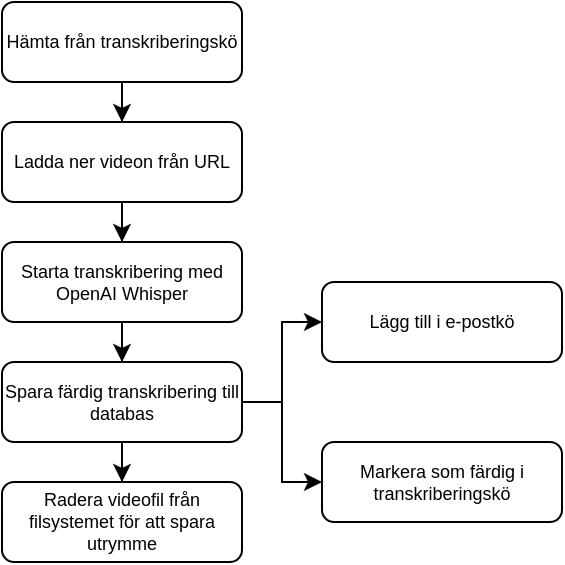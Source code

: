 <mxfile version="24.0.4" type="github">
  <diagram id="C5RBs43oDa-KdzZeNtuy" name="Page-1">
    <mxGraphModel dx="939" dy="521" grid="1" gridSize="10" guides="1" tooltips="1" connect="1" arrows="1" fold="1" page="1" pageScale="1" pageWidth="827" pageHeight="1169" math="0" shadow="0">
      <root>
        <mxCell id="WIyWlLk6GJQsqaUBKTNV-0" />
        <mxCell id="WIyWlLk6GJQsqaUBKTNV-1" parent="WIyWlLk6GJQsqaUBKTNV-0" />
        <mxCell id="_XBkGqhqnQd2U8eVZXNx-2" value="" style="edgeStyle=orthogonalEdgeStyle;rounded=0;orthogonalLoop=1;jettySize=auto;html=1;" parent="WIyWlLk6GJQsqaUBKTNV-1" source="WIyWlLk6GJQsqaUBKTNV-3" target="_XBkGqhqnQd2U8eVZXNx-1" edge="1">
          <mxGeometry relative="1" as="geometry" />
        </mxCell>
        <mxCell id="WIyWlLk6GJQsqaUBKTNV-3" value="Hämta från transkriberingskö" style="rounded=1;whiteSpace=wrap;html=1;fontSize=9;glass=0;strokeWidth=1;shadow=0;" parent="WIyWlLk6GJQsqaUBKTNV-1" vertex="1">
          <mxGeometry x="40" y="40" width="120" height="40" as="geometry" />
        </mxCell>
        <mxCell id="_XBkGqhqnQd2U8eVZXNx-4" value="" style="edgeStyle=orthogonalEdgeStyle;rounded=0;orthogonalLoop=1;jettySize=auto;html=1;" parent="WIyWlLk6GJQsqaUBKTNV-1" source="_XBkGqhqnQd2U8eVZXNx-1" target="_XBkGqhqnQd2U8eVZXNx-3" edge="1">
          <mxGeometry relative="1" as="geometry" />
        </mxCell>
        <mxCell id="_XBkGqhqnQd2U8eVZXNx-1" value="Ladda ner videon från URL" style="rounded=1;whiteSpace=wrap;html=1;fontSize=9;glass=0;strokeWidth=1;shadow=0;" parent="WIyWlLk6GJQsqaUBKTNV-1" vertex="1">
          <mxGeometry x="40" y="100" width="120" height="40" as="geometry" />
        </mxCell>
        <mxCell id="_XBkGqhqnQd2U8eVZXNx-6" value="" style="edgeStyle=orthogonalEdgeStyle;rounded=0;orthogonalLoop=1;jettySize=auto;html=1;" parent="WIyWlLk6GJQsqaUBKTNV-1" source="_XBkGqhqnQd2U8eVZXNx-3" target="_XBkGqhqnQd2U8eVZXNx-5" edge="1">
          <mxGeometry relative="1" as="geometry" />
        </mxCell>
        <mxCell id="_XBkGqhqnQd2U8eVZXNx-3" value="Starta transkribering med OpenAI Whisper" style="rounded=1;whiteSpace=wrap;html=1;fontSize=9;glass=0;strokeWidth=1;shadow=0;" parent="WIyWlLk6GJQsqaUBKTNV-1" vertex="1">
          <mxGeometry x="40" y="160" width="120" height="40" as="geometry" />
        </mxCell>
        <mxCell id="_XBkGqhqnQd2U8eVZXNx-8" value="" style="edgeStyle=orthogonalEdgeStyle;rounded=0;orthogonalLoop=1;jettySize=auto;html=1;" parent="WIyWlLk6GJQsqaUBKTNV-1" source="_XBkGqhqnQd2U8eVZXNx-5" target="_XBkGqhqnQd2U8eVZXNx-7" edge="1">
          <mxGeometry relative="1" as="geometry" />
        </mxCell>
        <mxCell id="_XBkGqhqnQd2U8eVZXNx-11" value="" style="edgeStyle=orthogonalEdgeStyle;rounded=0;orthogonalLoop=1;jettySize=auto;html=1;" parent="WIyWlLk6GJQsqaUBKTNV-1" source="_XBkGqhqnQd2U8eVZXNx-5" target="_XBkGqhqnQd2U8eVZXNx-10" edge="1">
          <mxGeometry relative="1" as="geometry" />
        </mxCell>
        <mxCell id="UcNozbXcjYc5EnhzmKK8-1" style="edgeStyle=orthogonalEdgeStyle;rounded=0;orthogonalLoop=1;jettySize=auto;html=1;exitX=1;exitY=0.5;exitDx=0;exitDy=0;entryX=0;entryY=0.5;entryDx=0;entryDy=0;" edge="1" parent="WIyWlLk6GJQsqaUBKTNV-1" source="_XBkGqhqnQd2U8eVZXNx-5" target="UcNozbXcjYc5EnhzmKK8-0">
          <mxGeometry relative="1" as="geometry" />
        </mxCell>
        <mxCell id="_XBkGqhqnQd2U8eVZXNx-5" value="Spara färdig transkribering till databas" style="rounded=1;whiteSpace=wrap;html=1;fontSize=9;glass=0;strokeWidth=1;shadow=0;" parent="WIyWlLk6GJQsqaUBKTNV-1" vertex="1">
          <mxGeometry x="40" y="220" width="120" height="40" as="geometry" />
        </mxCell>
        <mxCell id="_XBkGqhqnQd2U8eVZXNx-7" value="Radera videofil från filsystemet för att spara utrymme" style="rounded=1;whiteSpace=wrap;html=1;fontSize=9;glass=0;strokeWidth=1;shadow=0;" parent="WIyWlLk6GJQsqaUBKTNV-1" vertex="1">
          <mxGeometry x="40" y="280" width="120" height="40" as="geometry" />
        </mxCell>
        <mxCell id="_XBkGqhqnQd2U8eVZXNx-10" value="Lägg till i e-postkö" style="rounded=1;whiteSpace=wrap;html=1;fontSize=9;glass=0;strokeWidth=1;shadow=0;" parent="WIyWlLk6GJQsqaUBKTNV-1" vertex="1">
          <mxGeometry x="200" y="180" width="120" height="40" as="geometry" />
        </mxCell>
        <mxCell id="UcNozbXcjYc5EnhzmKK8-0" value="Markera som färdig i transkriberingskö" style="rounded=1;whiteSpace=wrap;html=1;fontSize=9;glass=0;strokeWidth=1;shadow=0;" vertex="1" parent="WIyWlLk6GJQsqaUBKTNV-1">
          <mxGeometry x="200" y="260" width="120" height="40" as="geometry" />
        </mxCell>
      </root>
    </mxGraphModel>
  </diagram>
</mxfile>
